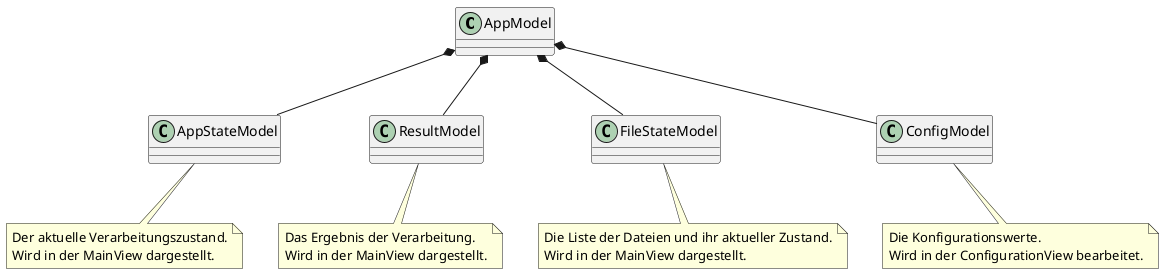 @startuml AppModel
class "AppModel" as pmodel

class "AppStateModel" as asmodel {
}

class "ResultModel" as prmodel {
}

class "FileStateModel" as fstate {
}

class "ConfigModel" as conf {
}

note "Der aktuelle Verarbeitungszustand.\nWird in der MainView dargestellt." as Nasmodel
asmodel -- Nasmodel

note "Das Ergebnis der Verarbeitung.\nWird in der MainView dargestellt." as Nprmodel
prmodel -- Nprmodel

note "Die Liste der Dateien und ihr aktueller Zustand.\nWird in der MainView dargestellt." as Nfstate
fstate -- Nfstate

note "Die Konfigurationswerte.\nWird in der ConfigurationView bearbeitet." as Nconf
conf -- Nconf

pmodel *-- asmodel
pmodel *-- prmodel
pmodel *-- fstate
pmodel *-- conf

@enduml